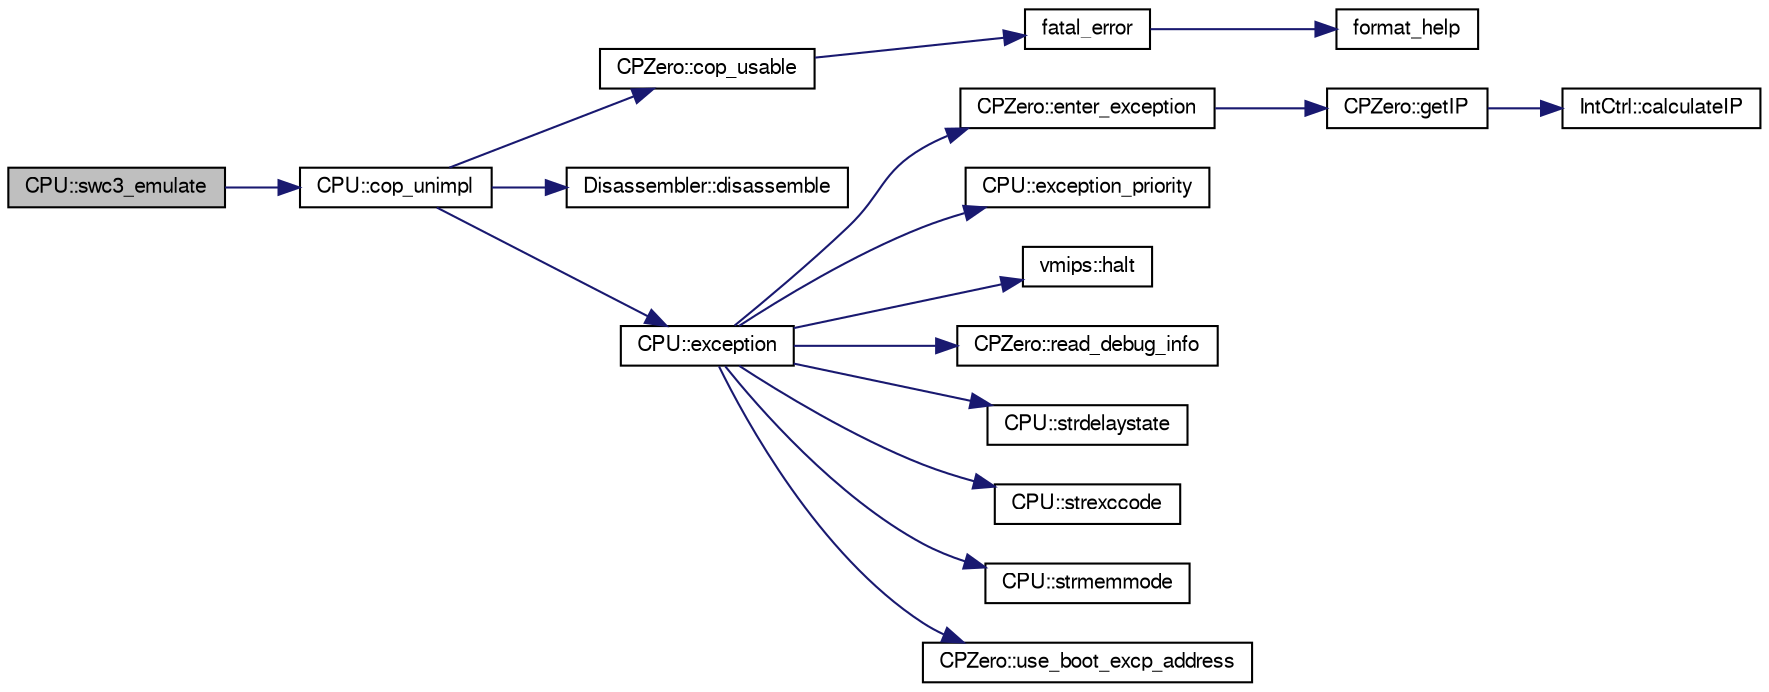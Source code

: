 digraph G
{
  edge [fontname="FreeSans",fontsize="10",labelfontname="FreeSans",labelfontsize="10"];
  node [fontname="FreeSans",fontsize="10",shape=record];
  rankdir=LR;
  Node1 [label="CPU::swc3_emulate",height=0.2,width=0.4,color="black", fillcolor="grey75", style="filled" fontcolor="black"];
  Node1 -> Node2 [color="midnightblue",fontsize="10",style="solid"];
  Node2 [label="CPU::cop_unimpl",height=0.2,width=0.4,color="black", fillcolor="white", style="filled",URL="$classCPU.html#a715c75aebed3ddb517d7435bce911b8b"];
  Node2 -> Node3 [color="midnightblue",fontsize="10",style="solid"];
  Node3 [label="CPZero::cop_usable",height=0.2,width=0.4,color="black", fillcolor="white", style="filled",URL="$classCPZero.html#afc99ae5fbd2e3e32f6982d10da788513"];
  Node3 -> Node4 [color="midnightblue",fontsize="10",style="solid"];
  Node4 [label="fatal_error",height=0.2,width=0.4,color="black", fillcolor="white", style="filled",URL="$error_8cc.html#ab5b64997b285ceb84915e7f321b4db20"];
  Node4 -> Node5 [color="midnightblue",fontsize="10",style="solid"];
  Node5 [label="format_help",height=0.2,width=0.4,color="black", fillcolor="white", style="filled",URL="$error_8cc.html#aa182c84a77010100b5b8a15b1ff22e70"];
  Node2 -> Node6 [color="midnightblue",fontsize="10",style="solid"];
  Node6 [label="Disassembler::disassemble",height=0.2,width=0.4,color="black", fillcolor="white", style="filled",URL="$classDisassembler.html#aa45c52f0704884adb330b4c1c052d5b7"];
  Node2 -> Node7 [color="midnightblue",fontsize="10",style="solid"];
  Node7 [label="CPU::exception",height=0.2,width=0.4,color="black", fillcolor="white", style="filled",URL="$classCPU.html#a585862b2d962819486be215064fce20e"];
  Node7 -> Node8 [color="midnightblue",fontsize="10",style="solid"];
  Node8 [label="CPZero::enter_exception",height=0.2,width=0.4,color="black", fillcolor="white", style="filled",URL="$classCPZero.html#a578fcf97eaf38f17b7fbaf39ccb8c517"];
  Node8 -> Node9 [color="midnightblue",fontsize="10",style="solid"];
  Node9 [label="CPZero::getIP",height=0.2,width=0.4,color="black", fillcolor="white", style="filled",URL="$classCPZero.html#a0559fd806b37245e515fef89ac44284d"];
  Node9 -> Node10 [color="midnightblue",fontsize="10",style="solid"];
  Node10 [label="IntCtrl::calculateIP",height=0.2,width=0.4,color="black", fillcolor="white", style="filled",URL="$classIntCtrl.html#a62f4eae5fbfd7c96852003b02f95c69c"];
  Node7 -> Node11 [color="midnightblue",fontsize="10",style="solid"];
  Node11 [label="CPU::exception_priority",height=0.2,width=0.4,color="black", fillcolor="white", style="filled",URL="$classCPU.html#a3f626e9294073c7863592d0dc701556e"];
  Node7 -> Node12 [color="midnightblue",fontsize="10",style="solid"];
  Node12 [label="vmips::halt",height=0.2,width=0.4,color="black", fillcolor="white", style="filled",URL="$classvmips.html#a59555b31b9b80731838b73a9fb6d9166"];
  Node7 -> Node13 [color="midnightblue",fontsize="10",style="solid"];
  Node13 [label="CPZero::read_debug_info",height=0.2,width=0.4,color="black", fillcolor="white", style="filled",URL="$classCPZero.html#a57001ba4feae636ec47c8b6593e00e74"];
  Node7 -> Node14 [color="midnightblue",fontsize="10",style="solid"];
  Node14 [label="CPU::strdelaystate",height=0.2,width=0.4,color="black", fillcolor="white", style="filled",URL="$classCPU.html#a7849dd448a89f9a7ca3f247ed2b9d757"];
  Node7 -> Node15 [color="midnightblue",fontsize="10",style="solid"];
  Node15 [label="CPU::strexccode",height=0.2,width=0.4,color="black", fillcolor="white", style="filled",URL="$classCPU.html#acff6e2d8359b7ebea9153ea30b6c7596"];
  Node7 -> Node16 [color="midnightblue",fontsize="10",style="solid"];
  Node16 [label="CPU::strmemmode",height=0.2,width=0.4,color="black", fillcolor="white", style="filled",URL="$classCPU.html#a5cc22e9cb5a61f8d0c2b226883974e15"];
  Node7 -> Node17 [color="midnightblue",fontsize="10",style="solid"];
  Node17 [label="CPZero::use_boot_excp_address",height=0.2,width=0.4,color="black", fillcolor="white", style="filled",URL="$classCPZero.html#a92925ab954e16699c7cf01b934487927"];
}
